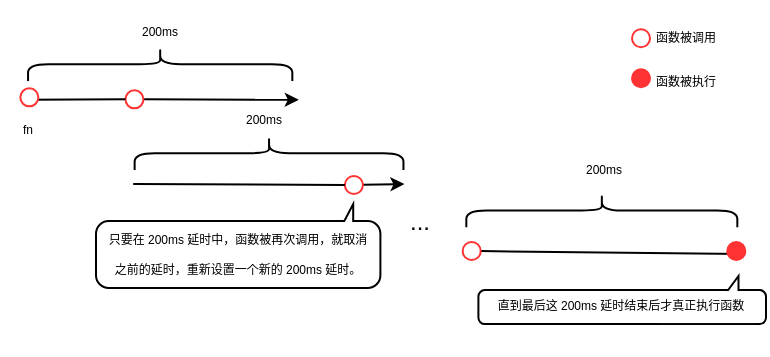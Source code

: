 <mxfile version="14.1.2" type="github"><diagram id="Fc3q5jjStuBERxubxSuV" name="Page-1"><mxGraphModel dx="551" dy="650" grid="0" gridSize="10" guides="1" tooltips="1" connect="1" arrows="1" fold="1" page="1" pageScale="1" pageWidth="827" pageHeight="1169" math="0" shadow="0"><root><mxCell id="0"/><mxCell id="1" parent="0"/><mxCell id="1CHEex-SwjaPL5ypNIB1-51" value="" style="group" vertex="1" connectable="0" parent="1"><mxGeometry x="134.2" y="486" width="378.8" height="177.01" as="geometry"/></mxCell><mxCell id="1CHEex-SwjaPL5ypNIB1-2" value="" style="endArrow=classic;html=1;strokeWidth=1;endSize=4;" edge="1" parent="1CHEex-SwjaPL5ypNIB1-51" source="1CHEex-SwjaPL5ypNIB1-19"><mxGeometry x="0.469" y="-60.5" width="42.677" height="50.0" as="geometry"><mxPoint x="13.579" y="49.917" as="sourcePoint"/><mxPoint x="149.198" y="49.917" as="targetPoint"/></mxGeometry></mxCell><mxCell id="1CHEex-SwjaPL5ypNIB1-3" value="" style="shape=curlyBracket;whiteSpace=wrap;html=1;rounded=1;rotation=90;" vertex="1" parent="1CHEex-SwjaPL5ypNIB1-51"><mxGeometry x="71.52" y="-34" width="16.75" height="132.14" as="geometry"/></mxCell><mxCell id="1CHEex-SwjaPL5ypNIB1-4" value="&lt;font style=&quot;font-size: 6px&quot;&gt;200ms&lt;/font&gt;" style="text;html=1;strokeColor=none;fillColor=none;align=center;verticalAlign=middle;whiteSpace=wrap;rounded=0;" vertex="1" parent="1CHEex-SwjaPL5ypNIB1-51"><mxGeometry x="63.819" y="7" width="32.161" height="13.0" as="geometry"/></mxCell><mxCell id="1CHEex-SwjaPL5ypNIB1-10" value="&lt;font style=&quot;font-size: 6px&quot;&gt;fn&lt;/font&gt;" style="text;html=1;strokeColor=none;fillColor=none;align=center;verticalAlign=middle;whiteSpace=wrap;rounded=0;" vertex="1" parent="1CHEex-SwjaPL5ypNIB1-51"><mxGeometry y="59.5" width="27.783" height="7.78" as="geometry"/></mxCell><mxCell id="1CHEex-SwjaPL5ypNIB1-15" value="" style="ellipse;whiteSpace=wrap;html=1;aspect=fixed;gradientDirection=east;strokeColor=#FF3333;" vertex="1" parent="1CHEex-SwjaPL5ypNIB1-51"><mxGeometry x="315.796" y="14.6" width="9.015" height="9.015" as="geometry"/></mxCell><mxCell id="1CHEex-SwjaPL5ypNIB1-16" value="" style="ellipse;whiteSpace=wrap;html=1;aspect=fixed;gradientDirection=east;strokeColor=#FF3333;fillColor=#FF3333;" vertex="1" parent="1CHEex-SwjaPL5ypNIB1-51"><mxGeometry x="315.796" y="34.6" width="9.015" height="9.015" as="geometry"/></mxCell><mxCell id="1CHEex-SwjaPL5ypNIB1-17" value="&lt;font style=&quot;font-size: 6px&quot;&gt;函数被调用&lt;/font&gt;" style="text;html=1;strokeColor=none;fillColor=none;align=center;verticalAlign=middle;whiteSpace=wrap;rounded=0;" vertex="1" parent="1CHEex-SwjaPL5ypNIB1-51"><mxGeometry x="327.003" y="10.6" width="32.161" height="13.0" as="geometry"/></mxCell><mxCell id="1CHEex-SwjaPL5ypNIB1-18" value="&lt;font style=&quot;font-size: 6px&quot;&gt;函数被执行&lt;/font&gt;" style="text;html=1;strokeColor=none;fillColor=none;align=center;verticalAlign=middle;whiteSpace=wrap;rounded=0;" vertex="1" parent="1CHEex-SwjaPL5ypNIB1-51"><mxGeometry x="327.003" y="32.16" width="32.161" height="13.0" as="geometry"/></mxCell><mxCell id="1CHEex-SwjaPL5ypNIB1-20" value="" style="endArrow=classic;html=1;endSize=4;" edge="1" parent="1CHEex-SwjaPL5ypNIB1-51" source="1CHEex-SwjaPL5ypNIB1-26"><mxGeometry x="53.293" y="-18.416" width="42.677" height="50.0" as="geometry"><mxPoint x="66.403" y="92.001" as="sourcePoint"/><mxPoint x="202.022" y="92.001" as="targetPoint"/></mxGeometry></mxCell><mxCell id="1CHEex-SwjaPL5ypNIB1-19" value="" style="ellipse;whiteSpace=wrap;html=1;aspect=fixed;gradientDirection=east;strokeColor=#FF3333;" vertex="1" parent="1CHEex-SwjaPL5ypNIB1-51"><mxGeometry x="62.513" y="45.16" width="9.015" height="9.015" as="geometry"/></mxCell><mxCell id="1CHEex-SwjaPL5ypNIB1-21" value="" style="endArrow=none;html=1;strokeWidth=1;endSize=4;endFill=0;" edge="1" parent="1CHEex-SwjaPL5ypNIB1-51" target="1CHEex-SwjaPL5ypNIB1-19"><mxGeometry x="0.469" y="-60.5" width="42.677" height="50.0" as="geometry"><mxPoint x="13.579" y="49.917" as="sourcePoint"/><mxPoint x="149.198" y="49.917" as="targetPoint"/></mxGeometry></mxCell><mxCell id="1CHEex-SwjaPL5ypNIB1-24" value="" style="shape=curlyBracket;whiteSpace=wrap;html=1;rounded=1;rotation=90;" vertex="1" parent="1CHEex-SwjaPL5ypNIB1-51"><mxGeometry x="125.95" y="9.37" width="16.75" height="134.41" as="geometry"/></mxCell><mxCell id="1CHEex-SwjaPL5ypNIB1-25" value="&lt;font style=&quot;font-size: 6px&quot;&gt;200ms&lt;/font&gt;" style="text;html=1;strokeColor=none;fillColor=none;align=center;verticalAlign=middle;whiteSpace=wrap;rounded=0;" vertex="1" parent="1CHEex-SwjaPL5ypNIB1-51"><mxGeometry x="115.876" y="51.0" width="32.161" height="13.0" as="geometry"/></mxCell><mxCell id="1CHEex-SwjaPL5ypNIB1-26" value="" style="ellipse;whiteSpace=wrap;html=1;aspect=fixed;gradientDirection=east;strokeColor=#FF3333;" vertex="1" parent="1CHEex-SwjaPL5ypNIB1-51"><mxGeometry x="172.244" y="88.0" width="9.015" height="9.015" as="geometry"/></mxCell><mxCell id="1CHEex-SwjaPL5ypNIB1-27" value="" style="endArrow=none;html=1;endSize=4;endFill=0;" edge="1" parent="1CHEex-SwjaPL5ypNIB1-51" target="1CHEex-SwjaPL5ypNIB1-26"><mxGeometry x="53.293" y="-18.416" width="42.677" height="50.0" as="geometry"><mxPoint x="66.403" y="92.001" as="sourcePoint"/><mxPoint x="202.022" y="92.001" as="targetPoint"/></mxGeometry></mxCell><mxCell id="1CHEex-SwjaPL5ypNIB1-29" value="" style="endArrow=none;html=1;endSize=4;endFill=0;" edge="1" parent="1CHEex-SwjaPL5ypNIB1-51" source="1CHEex-SwjaPL5ypNIB1-31"><mxGeometry x="222.296" y="16.583" width="42.677" height="50.0" as="geometry"><mxPoint x="235.406" y="127.0" as="sourcePoint"/><mxPoint x="371.025" y="127.0" as="targetPoint"/></mxGeometry></mxCell><mxCell id="1CHEex-SwjaPL5ypNIB1-7" value="" style="ellipse;whiteSpace=wrap;html=1;aspect=fixed;gradientDirection=east;strokeColor=#FF3333;" vertex="1" parent="1CHEex-SwjaPL5ypNIB1-51"><mxGeometry x="9.963" y="44.156" width="9.015" height="9.015" as="geometry"/></mxCell><mxCell id="1CHEex-SwjaPL5ypNIB1-30" value="..." style="text;html=1;strokeColor=none;fillColor=none;align=center;verticalAlign=middle;whiteSpace=wrap;rounded=0;" vertex="1" parent="1CHEex-SwjaPL5ypNIB1-51"><mxGeometry x="192.729" y="101.0" width="34.142" height="20.0" as="geometry"/></mxCell><mxCell id="1CHEex-SwjaPL5ypNIB1-31" value="" style="ellipse;whiteSpace=wrap;html=1;aspect=fixed;gradientDirection=east;strokeColor=#FF3333;" vertex="1" parent="1CHEex-SwjaPL5ypNIB1-51"><mxGeometry x="231.138" y="121.0" width="9.015" height="9.015" as="geometry"/></mxCell><mxCell id="1CHEex-SwjaPL5ypNIB1-33" value="" style="ellipse;whiteSpace=wrap;html=1;aspect=fixed;gradientDirection=east;strokeColor=#FF3333;fillColor=#FF3333;" vertex="1" parent="1CHEex-SwjaPL5ypNIB1-51"><mxGeometry x="363.436" y="121.0" width="9.015" height="9.015" as="geometry"/></mxCell><mxCell id="1CHEex-SwjaPL5ypNIB1-34" value="" style="shape=curlyBracket;whiteSpace=wrap;html=1;rounded=1;rotation=90;" vertex="1" parent="1CHEex-SwjaPL5ypNIB1-51"><mxGeometry x="292.34" y="37.51" width="16.75" height="135.5" as="geometry"/></mxCell><mxCell id="1CHEex-SwjaPL5ypNIB1-35" value="&lt;font style=&quot;font-size: 6px&quot;&gt;200ms&lt;/font&gt;" style="text;html=1;strokeColor=none;fillColor=none;align=center;verticalAlign=middle;whiteSpace=wrap;rounded=0;" vertex="1" parent="1CHEex-SwjaPL5ypNIB1-51"><mxGeometry x="285.76" y="76.24" width="32.161" height="13.0" as="geometry"/></mxCell><mxCell id="1CHEex-SwjaPL5ypNIB1-50" value="" style="group" vertex="1" connectable="0" parent="1CHEex-SwjaPL5ypNIB1-51"><mxGeometry x="239" y="135" width="143.8" height="27.03" as="geometry"/></mxCell><mxCell id="1CHEex-SwjaPL5ypNIB1-43" value="" style="rounded=1;whiteSpace=wrap;html=1;shadow=0;sketch=0;fillColor=#FFFFFF;gradientColor=none;align=center;arcSize=19;" vertex="1" parent="1CHEex-SwjaPL5ypNIB1-50"><mxGeometry y="10.03" width="143.8" height="17.0" as="geometry"/></mxCell><mxCell id="1CHEex-SwjaPL5ypNIB1-45" value="" style="triangle;whiteSpace=wrap;html=1;rounded=0;shadow=0;sketch=0;strokeColor=#000000;fillColor=#FFFFFF;gradientColor=none;direction=west;" vertex="1" parent="1CHEex-SwjaPL5ypNIB1-50"><mxGeometry x="121.596" y="3.0" width="8.459" height="23.0" as="geometry"/></mxCell><mxCell id="1CHEex-SwjaPL5ypNIB1-49" value="" style="rounded=0;whiteSpace=wrap;html=1;shadow=0;sketch=0;fillColor=#FFFFFF;gradientColor=none;strokeColor=#FFFFFF;" vertex="1" parent="1CHEex-SwjaPL5ypNIB1-50"><mxGeometry x="90.932" y="11.03" width="47.581" height="15.0" as="geometry"/></mxCell><mxCell id="1CHEex-SwjaPL5ypNIB1-44" value="&lt;span style=&quot;font-size: 6px&quot;&gt;直到最后这 200ms 延时结束后才真正执行函数&lt;/span&gt;" style="text;html=1;strokeColor=none;fillColor=none;align=center;verticalAlign=middle;whiteSpace=wrap;rounded=0;shadow=0;sketch=0;" vertex="1" parent="1CHEex-SwjaPL5ypNIB1-50"><mxGeometry x="4.229" y="6.03" width="135.341" height="20.0" as="geometry"/></mxCell><mxCell id="1CHEex-SwjaPL5ypNIB1-52" value="" style="group" vertex="1" connectable="0" parent="1CHEex-SwjaPL5ypNIB1-51"><mxGeometry x="47.8" y="98" width="142.2" height="58" as="geometry"/></mxCell><mxCell id="1CHEex-SwjaPL5ypNIB1-57" value="" style="group" vertex="1" connectable="0" parent="1CHEex-SwjaPL5ypNIB1-52"><mxGeometry y="4" width="142.2" height="42" as="geometry"/></mxCell><mxCell id="1CHEex-SwjaPL5ypNIB1-53" value="" style="rounded=1;whiteSpace=wrap;html=1;shadow=0;sketch=0;fillColor=#FFFFFF;gradientColor=none;align=center;arcSize=19;" vertex="1" parent="1CHEex-SwjaPL5ypNIB1-57"><mxGeometry y="8.52" width="142.2" height="33.48" as="geometry"/></mxCell><mxCell id="1CHEex-SwjaPL5ypNIB1-54" value="" style="triangle;whiteSpace=wrap;html=1;rounded=0;shadow=0;sketch=0;strokeColor=#000000;fillColor=#FFFFFF;gradientColor=none;direction=west;" vertex="1" parent="1CHEex-SwjaPL5ypNIB1-57"><mxGeometry x="120.24" width="8.36" height="32" as="geometry"/></mxCell><mxCell id="1CHEex-SwjaPL5ypNIB1-55" value="" style="rounded=0;whiteSpace=wrap;html=1;shadow=0;sketch=0;fillColor=#FFFFFF;gradientColor=none;strokeColor=#FFFFFF;" vertex="1" parent="1CHEex-SwjaPL5ypNIB1-57"><mxGeometry x="92" y="9.52" width="44.08" height="26.06" as="geometry"/></mxCell><mxCell id="1CHEex-SwjaPL5ypNIB1-56" value="&lt;span style=&quot;font-size: 6px&quot;&gt;只要在 200ms 延时中，函数被再次调用，就取消之前的延时，重新设置一个新的 200ms 延时。&lt;/span&gt;" style="text;html=1;strokeColor=none;fillColor=none;align=center;verticalAlign=middle;whiteSpace=wrap;rounded=0;shadow=0;sketch=0;" vertex="1" parent="1CHEex-SwjaPL5ypNIB1-57"><mxGeometry x="4.182" y="1.089" width="133.835" height="42.915" as="geometry"/></mxCell></root></mxGraphModel></diagram></mxfile>